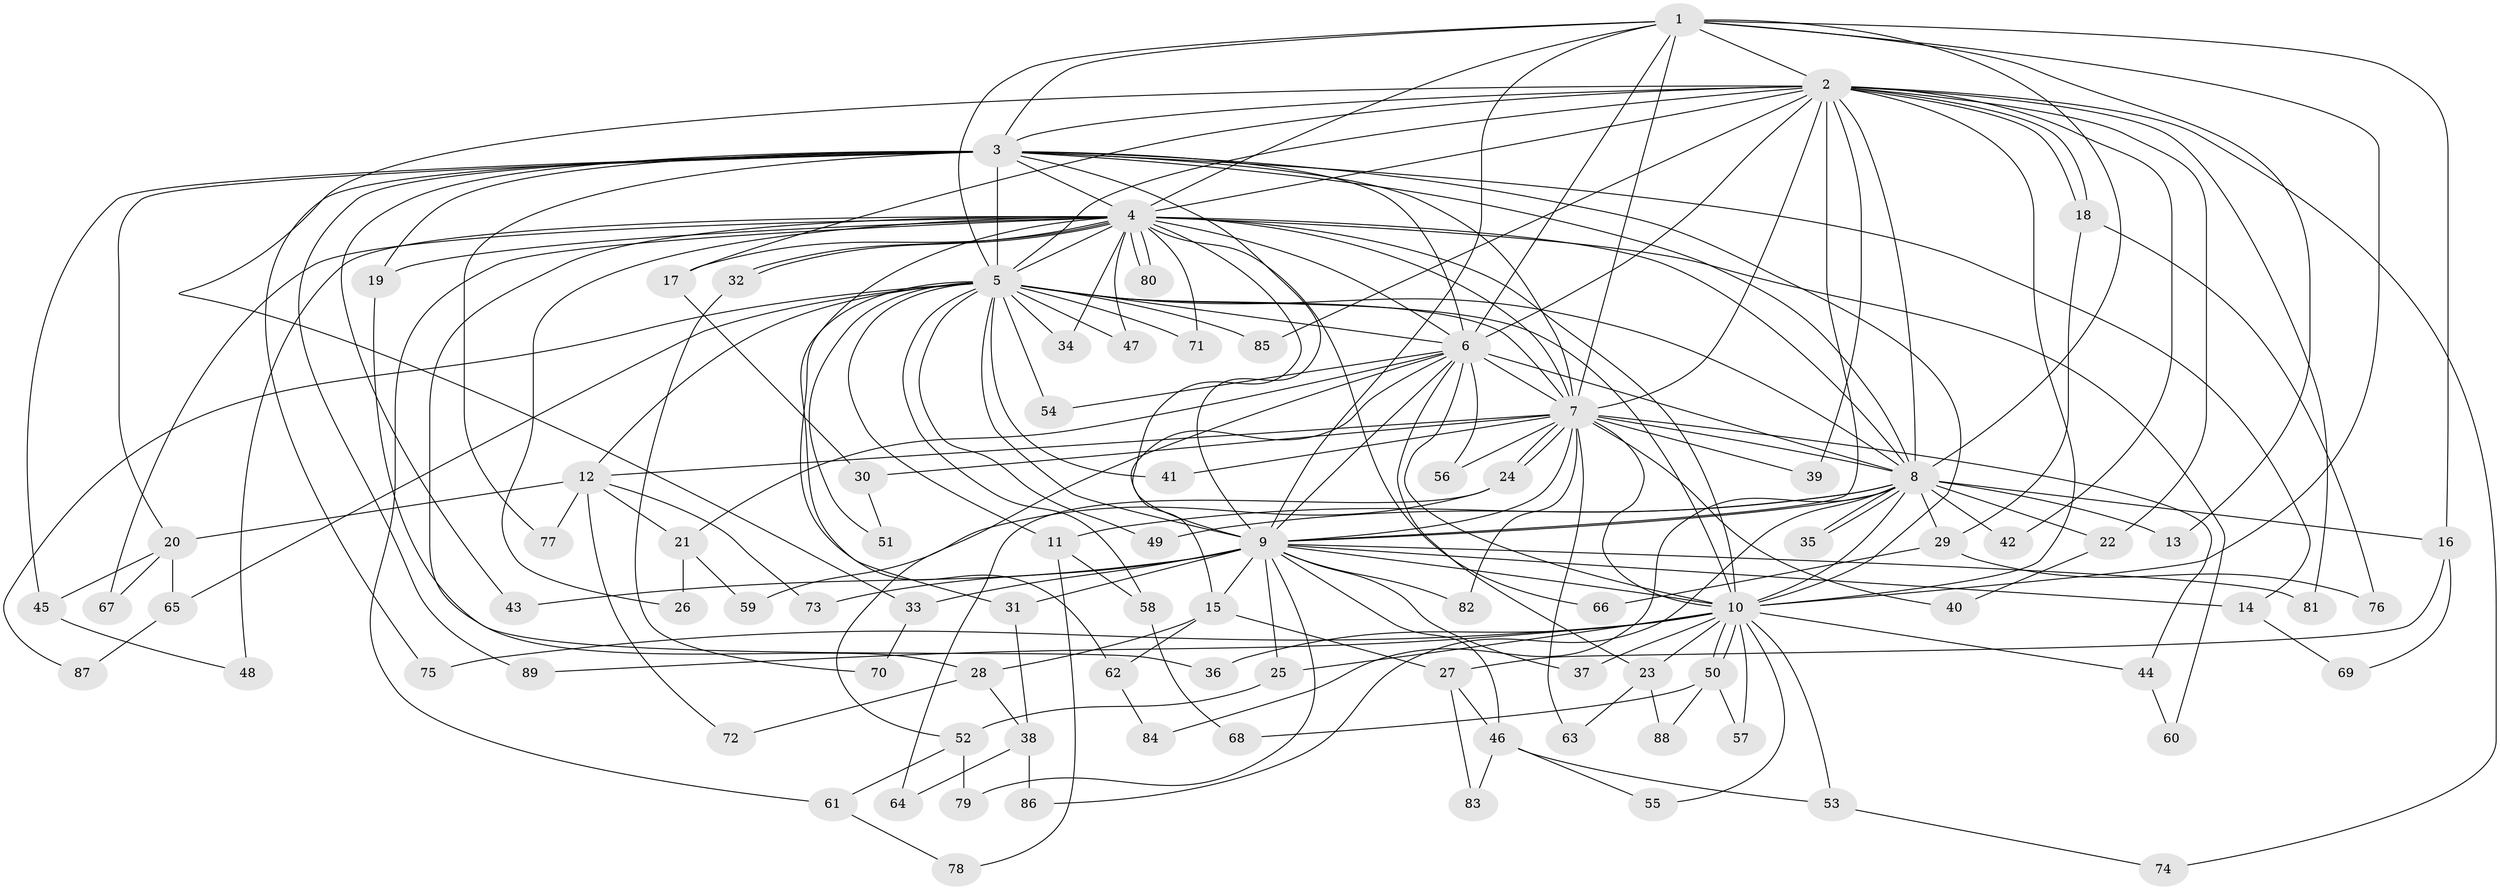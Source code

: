 // Generated by graph-tools (version 1.1) at 2025/43/03/09/25 04:43:11]
// undirected, 89 vertices, 203 edges
graph export_dot {
graph [start="1"]
  node [color=gray90,style=filled];
  1;
  2;
  3;
  4;
  5;
  6;
  7;
  8;
  9;
  10;
  11;
  12;
  13;
  14;
  15;
  16;
  17;
  18;
  19;
  20;
  21;
  22;
  23;
  24;
  25;
  26;
  27;
  28;
  29;
  30;
  31;
  32;
  33;
  34;
  35;
  36;
  37;
  38;
  39;
  40;
  41;
  42;
  43;
  44;
  45;
  46;
  47;
  48;
  49;
  50;
  51;
  52;
  53;
  54;
  55;
  56;
  57;
  58;
  59;
  60;
  61;
  62;
  63;
  64;
  65;
  66;
  67;
  68;
  69;
  70;
  71;
  72;
  73;
  74;
  75;
  76;
  77;
  78;
  79;
  80;
  81;
  82;
  83;
  84;
  85;
  86;
  87;
  88;
  89;
  1 -- 2;
  1 -- 3;
  1 -- 4;
  1 -- 5;
  1 -- 6;
  1 -- 7;
  1 -- 8;
  1 -- 9;
  1 -- 10;
  1 -- 13;
  1 -- 16;
  2 -- 3;
  2 -- 4;
  2 -- 5;
  2 -- 6;
  2 -- 7;
  2 -- 8;
  2 -- 9;
  2 -- 10;
  2 -- 17;
  2 -- 18;
  2 -- 18;
  2 -- 22;
  2 -- 33;
  2 -- 39;
  2 -- 42;
  2 -- 74;
  2 -- 81;
  2 -- 85;
  3 -- 4;
  3 -- 5;
  3 -- 6;
  3 -- 7;
  3 -- 8;
  3 -- 9;
  3 -- 10;
  3 -- 14;
  3 -- 19;
  3 -- 20;
  3 -- 43;
  3 -- 45;
  3 -- 75;
  3 -- 77;
  3 -- 89;
  4 -- 5;
  4 -- 6;
  4 -- 7;
  4 -- 8;
  4 -- 9;
  4 -- 10;
  4 -- 17;
  4 -- 19;
  4 -- 26;
  4 -- 28;
  4 -- 32;
  4 -- 32;
  4 -- 34;
  4 -- 47;
  4 -- 48;
  4 -- 60;
  4 -- 61;
  4 -- 62;
  4 -- 66;
  4 -- 67;
  4 -- 71;
  4 -- 80;
  4 -- 80;
  5 -- 6;
  5 -- 7;
  5 -- 8;
  5 -- 9;
  5 -- 10;
  5 -- 11;
  5 -- 12;
  5 -- 31;
  5 -- 34;
  5 -- 41;
  5 -- 47;
  5 -- 49;
  5 -- 51;
  5 -- 54;
  5 -- 58;
  5 -- 65;
  5 -- 71;
  5 -- 85;
  5 -- 87;
  6 -- 7;
  6 -- 8;
  6 -- 9;
  6 -- 10;
  6 -- 15;
  6 -- 21;
  6 -- 23;
  6 -- 52;
  6 -- 54;
  6 -- 56;
  7 -- 8;
  7 -- 9;
  7 -- 10;
  7 -- 12;
  7 -- 24;
  7 -- 24;
  7 -- 30;
  7 -- 39;
  7 -- 40;
  7 -- 41;
  7 -- 44;
  7 -- 56;
  7 -- 63;
  7 -- 82;
  8 -- 9;
  8 -- 10;
  8 -- 11;
  8 -- 13;
  8 -- 16;
  8 -- 22;
  8 -- 29;
  8 -- 35;
  8 -- 35;
  8 -- 42;
  8 -- 49;
  8 -- 84;
  8 -- 86;
  9 -- 10;
  9 -- 14;
  9 -- 15;
  9 -- 25;
  9 -- 31;
  9 -- 33;
  9 -- 37;
  9 -- 43;
  9 -- 46;
  9 -- 73;
  9 -- 79;
  9 -- 81;
  9 -- 82;
  10 -- 23;
  10 -- 25;
  10 -- 36;
  10 -- 37;
  10 -- 44;
  10 -- 50;
  10 -- 50;
  10 -- 53;
  10 -- 55;
  10 -- 57;
  10 -- 75;
  10 -- 89;
  11 -- 58;
  11 -- 78;
  12 -- 20;
  12 -- 21;
  12 -- 72;
  12 -- 73;
  12 -- 77;
  14 -- 69;
  15 -- 27;
  15 -- 28;
  15 -- 62;
  16 -- 27;
  16 -- 69;
  17 -- 30;
  18 -- 29;
  18 -- 76;
  19 -- 36;
  20 -- 45;
  20 -- 65;
  20 -- 67;
  21 -- 26;
  21 -- 59;
  22 -- 40;
  23 -- 63;
  23 -- 88;
  24 -- 59;
  24 -- 64;
  25 -- 52;
  27 -- 46;
  27 -- 83;
  28 -- 38;
  28 -- 72;
  29 -- 66;
  29 -- 76;
  30 -- 51;
  31 -- 38;
  32 -- 70;
  33 -- 70;
  38 -- 64;
  38 -- 86;
  44 -- 60;
  45 -- 48;
  46 -- 53;
  46 -- 55;
  46 -- 83;
  50 -- 57;
  50 -- 68;
  50 -- 88;
  52 -- 61;
  52 -- 79;
  53 -- 74;
  58 -- 68;
  61 -- 78;
  62 -- 84;
  65 -- 87;
}
